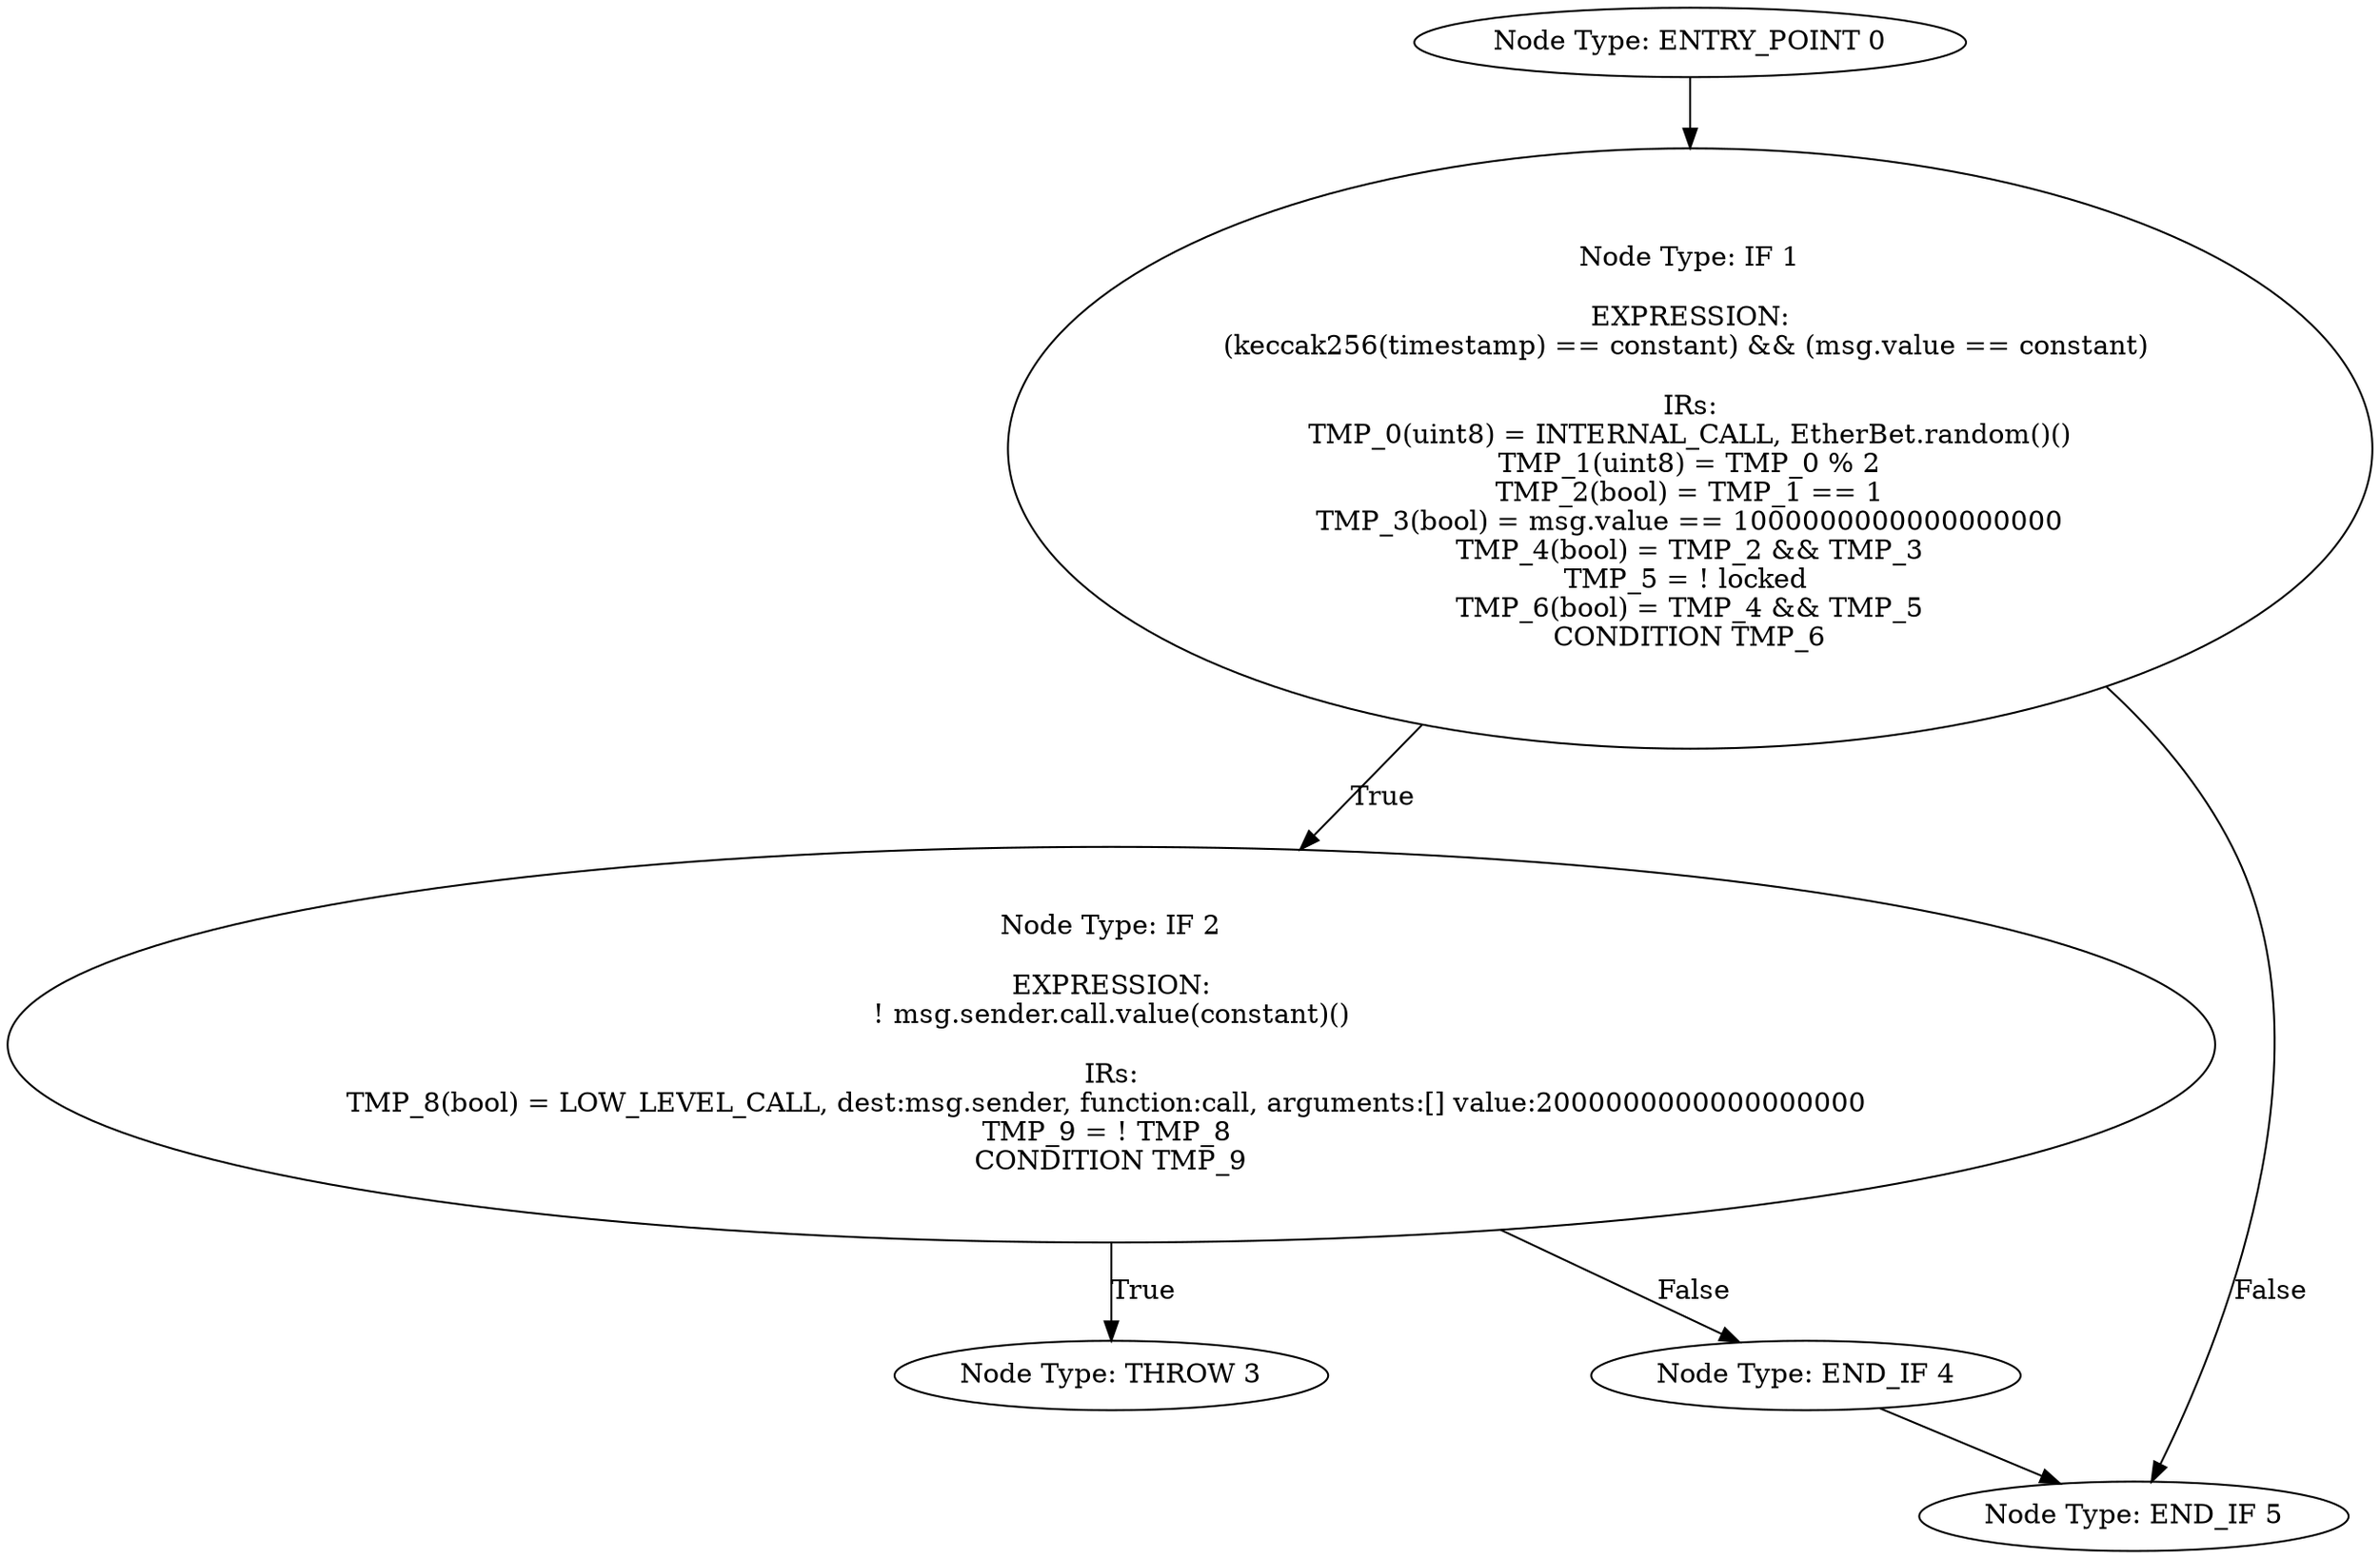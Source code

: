 digraph{
0[label="Node Type: ENTRY_POINT 0
"];
0->1;
1[label="Node Type: IF 1

EXPRESSION:
(keccak256(timestamp) == constant) && (msg.value == constant) 

IRs:
TMP_0(uint8) = INTERNAL_CALL, EtherBet.random()()
TMP_1(uint8) = TMP_0 % 2
TMP_2(bool) = TMP_1 == 1
TMP_3(bool) = msg.value == 1000000000000000000
TMP_4(bool) = TMP_2 && TMP_3
TMP_5 = ! locked 
TMP_6(bool) = TMP_4 && TMP_5
CONDITION TMP_6"];
1->2[label="True"];
1->5[label="False"];
2[label="Node Type: IF 2

EXPRESSION:
! msg.sender.call.value(constant)()

IRs:
TMP_8(bool) = LOW_LEVEL_CALL, dest:msg.sender, function:call, arguments:[] value:2000000000000000000 
TMP_9 = ! TMP_8 
CONDITION TMP_9"];
2->3[label="True"];
2->4[label="False"];
3[label="Node Type: THROW 3
"];
4[label="Node Type: END_IF 4
"];
4->5;
5[label="Node Type: END_IF 5
"];
}

